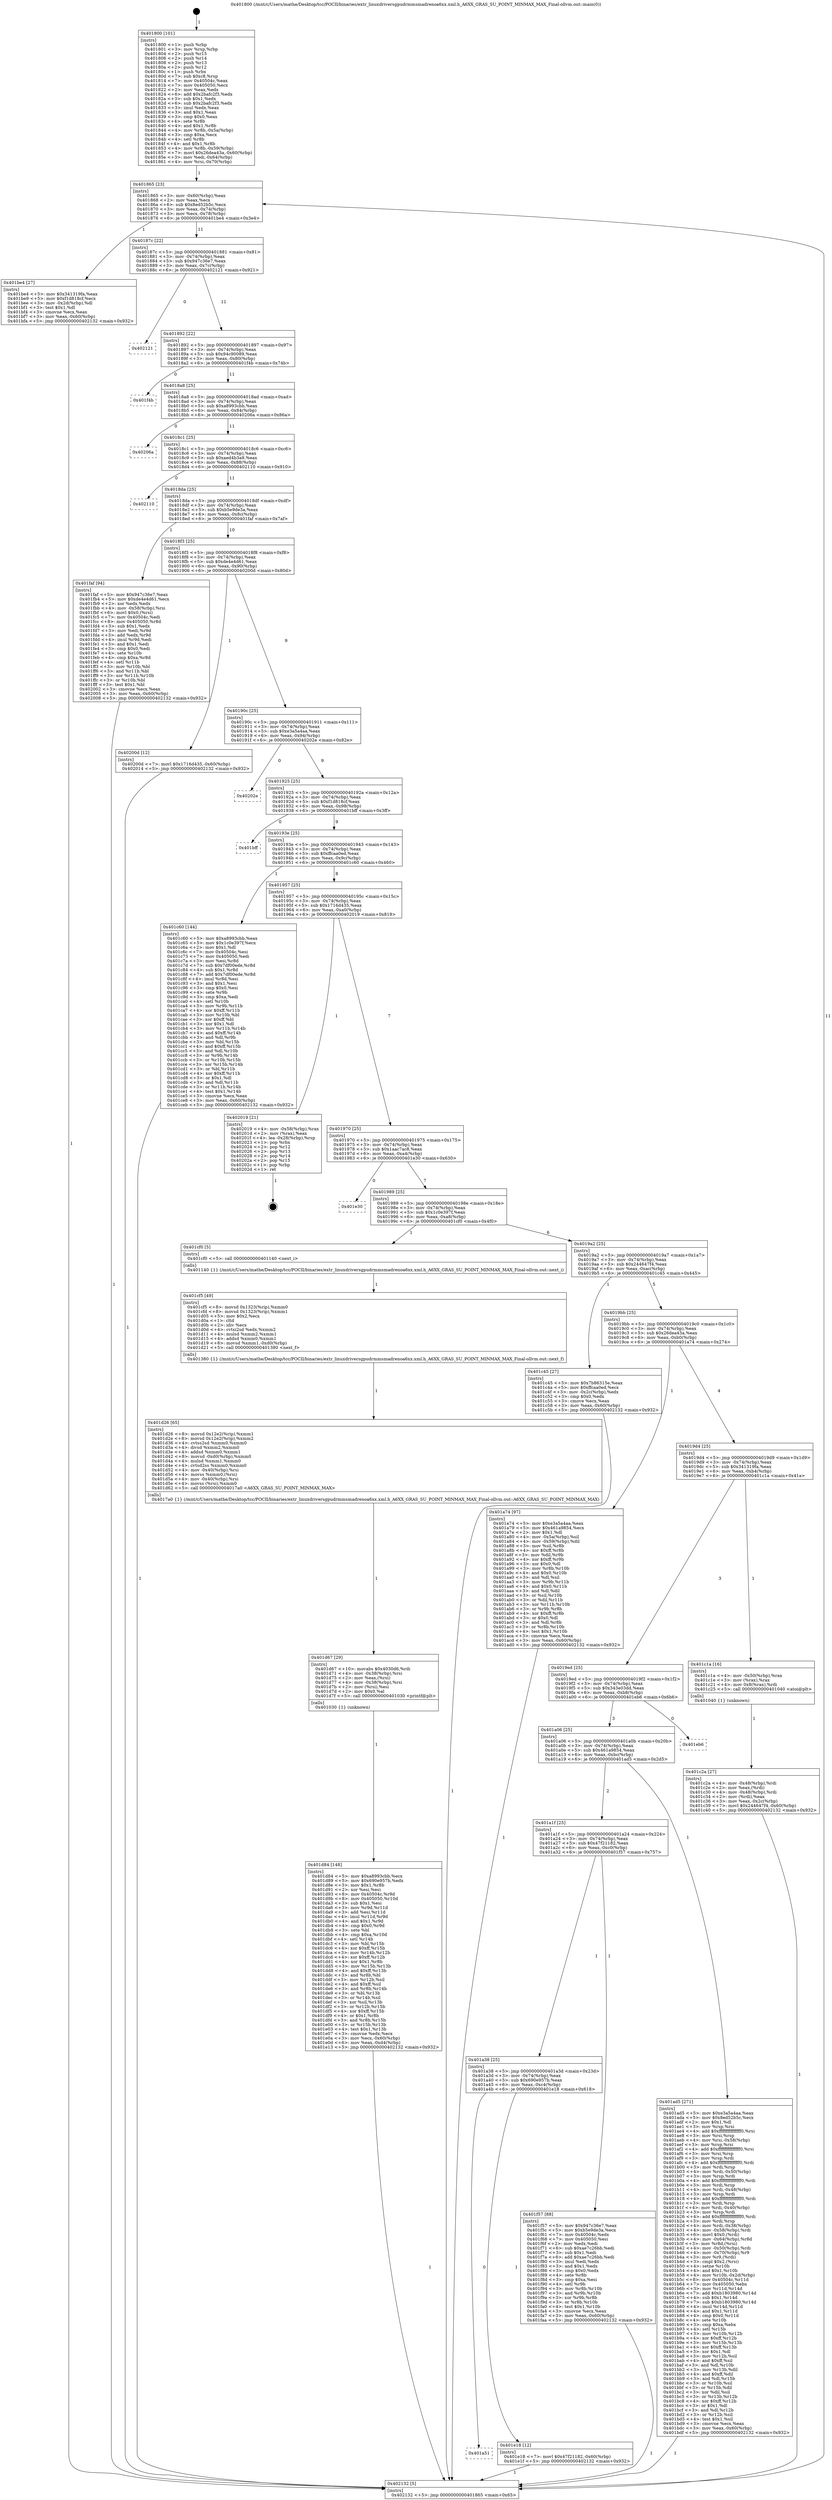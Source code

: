 digraph "0x401800" {
  label = "0x401800 (/mnt/c/Users/mathe/Desktop/tcc/POCII/binaries/extr_linuxdriversgpudrmmsmadrenoa6xx.xml.h_A6XX_GRAS_SU_POINT_MINMAX_MAX_Final-ollvm.out::main(0))"
  labelloc = "t"
  node[shape=record]

  Entry [label="",width=0.3,height=0.3,shape=circle,fillcolor=black,style=filled]
  "0x401865" [label="{
     0x401865 [23]\l
     | [instrs]\l
     &nbsp;&nbsp;0x401865 \<+3\>: mov -0x60(%rbp),%eax\l
     &nbsp;&nbsp;0x401868 \<+2\>: mov %eax,%ecx\l
     &nbsp;&nbsp;0x40186a \<+6\>: sub $0x8ed52b5c,%ecx\l
     &nbsp;&nbsp;0x401870 \<+3\>: mov %eax,-0x74(%rbp)\l
     &nbsp;&nbsp;0x401873 \<+3\>: mov %ecx,-0x78(%rbp)\l
     &nbsp;&nbsp;0x401876 \<+6\>: je 0000000000401be4 \<main+0x3e4\>\l
  }"]
  "0x401be4" [label="{
     0x401be4 [27]\l
     | [instrs]\l
     &nbsp;&nbsp;0x401be4 \<+5\>: mov $0x341319fa,%eax\l
     &nbsp;&nbsp;0x401be9 \<+5\>: mov $0xf1d818cf,%ecx\l
     &nbsp;&nbsp;0x401bee \<+3\>: mov -0x2d(%rbp),%dl\l
     &nbsp;&nbsp;0x401bf1 \<+3\>: test $0x1,%dl\l
     &nbsp;&nbsp;0x401bf4 \<+3\>: cmovne %ecx,%eax\l
     &nbsp;&nbsp;0x401bf7 \<+3\>: mov %eax,-0x60(%rbp)\l
     &nbsp;&nbsp;0x401bfa \<+5\>: jmp 0000000000402132 \<main+0x932\>\l
  }"]
  "0x40187c" [label="{
     0x40187c [22]\l
     | [instrs]\l
     &nbsp;&nbsp;0x40187c \<+5\>: jmp 0000000000401881 \<main+0x81\>\l
     &nbsp;&nbsp;0x401881 \<+3\>: mov -0x74(%rbp),%eax\l
     &nbsp;&nbsp;0x401884 \<+5\>: sub $0x947c36e7,%eax\l
     &nbsp;&nbsp;0x401889 \<+3\>: mov %eax,-0x7c(%rbp)\l
     &nbsp;&nbsp;0x40188c \<+6\>: je 0000000000402121 \<main+0x921\>\l
  }"]
  Exit [label="",width=0.3,height=0.3,shape=circle,fillcolor=black,style=filled,peripheries=2]
  "0x402121" [label="{
     0x402121\l
  }", style=dashed]
  "0x401892" [label="{
     0x401892 [22]\l
     | [instrs]\l
     &nbsp;&nbsp;0x401892 \<+5\>: jmp 0000000000401897 \<main+0x97\>\l
     &nbsp;&nbsp;0x401897 \<+3\>: mov -0x74(%rbp),%eax\l
     &nbsp;&nbsp;0x40189a \<+5\>: sub $0x94c90089,%eax\l
     &nbsp;&nbsp;0x40189f \<+3\>: mov %eax,-0x80(%rbp)\l
     &nbsp;&nbsp;0x4018a2 \<+6\>: je 0000000000401f4b \<main+0x74b\>\l
  }"]
  "0x401a51" [label="{
     0x401a51\l
  }", style=dashed]
  "0x401f4b" [label="{
     0x401f4b\l
  }", style=dashed]
  "0x4018a8" [label="{
     0x4018a8 [25]\l
     | [instrs]\l
     &nbsp;&nbsp;0x4018a8 \<+5\>: jmp 00000000004018ad \<main+0xad\>\l
     &nbsp;&nbsp;0x4018ad \<+3\>: mov -0x74(%rbp),%eax\l
     &nbsp;&nbsp;0x4018b0 \<+5\>: sub $0xa8993cbb,%eax\l
     &nbsp;&nbsp;0x4018b5 \<+6\>: mov %eax,-0x84(%rbp)\l
     &nbsp;&nbsp;0x4018bb \<+6\>: je 000000000040206a \<main+0x86a\>\l
  }"]
  "0x401e18" [label="{
     0x401e18 [12]\l
     | [instrs]\l
     &nbsp;&nbsp;0x401e18 \<+7\>: movl $0x47f21182,-0x60(%rbp)\l
     &nbsp;&nbsp;0x401e1f \<+5\>: jmp 0000000000402132 \<main+0x932\>\l
  }"]
  "0x40206a" [label="{
     0x40206a\l
  }", style=dashed]
  "0x4018c1" [label="{
     0x4018c1 [25]\l
     | [instrs]\l
     &nbsp;&nbsp;0x4018c1 \<+5\>: jmp 00000000004018c6 \<main+0xc6\>\l
     &nbsp;&nbsp;0x4018c6 \<+3\>: mov -0x74(%rbp),%eax\l
     &nbsp;&nbsp;0x4018c9 \<+5\>: sub $0xaed4b3a9,%eax\l
     &nbsp;&nbsp;0x4018ce \<+6\>: mov %eax,-0x88(%rbp)\l
     &nbsp;&nbsp;0x4018d4 \<+6\>: je 0000000000402110 \<main+0x910\>\l
  }"]
  "0x401a38" [label="{
     0x401a38 [25]\l
     | [instrs]\l
     &nbsp;&nbsp;0x401a38 \<+5\>: jmp 0000000000401a3d \<main+0x23d\>\l
     &nbsp;&nbsp;0x401a3d \<+3\>: mov -0x74(%rbp),%eax\l
     &nbsp;&nbsp;0x401a40 \<+5\>: sub $0x690e957b,%eax\l
     &nbsp;&nbsp;0x401a45 \<+6\>: mov %eax,-0xc4(%rbp)\l
     &nbsp;&nbsp;0x401a4b \<+6\>: je 0000000000401e18 \<main+0x618\>\l
  }"]
  "0x402110" [label="{
     0x402110\l
  }", style=dashed]
  "0x4018da" [label="{
     0x4018da [25]\l
     | [instrs]\l
     &nbsp;&nbsp;0x4018da \<+5\>: jmp 00000000004018df \<main+0xdf\>\l
     &nbsp;&nbsp;0x4018df \<+3\>: mov -0x74(%rbp),%eax\l
     &nbsp;&nbsp;0x4018e2 \<+5\>: sub $0xb5e9de3a,%eax\l
     &nbsp;&nbsp;0x4018e7 \<+6\>: mov %eax,-0x8c(%rbp)\l
     &nbsp;&nbsp;0x4018ed \<+6\>: je 0000000000401faf \<main+0x7af\>\l
  }"]
  "0x401f57" [label="{
     0x401f57 [88]\l
     | [instrs]\l
     &nbsp;&nbsp;0x401f57 \<+5\>: mov $0x947c36e7,%eax\l
     &nbsp;&nbsp;0x401f5c \<+5\>: mov $0xb5e9de3a,%ecx\l
     &nbsp;&nbsp;0x401f61 \<+7\>: mov 0x40504c,%edx\l
     &nbsp;&nbsp;0x401f68 \<+7\>: mov 0x405050,%esi\l
     &nbsp;&nbsp;0x401f6f \<+2\>: mov %edx,%edi\l
     &nbsp;&nbsp;0x401f71 \<+6\>: sub $0xae7c26bb,%edi\l
     &nbsp;&nbsp;0x401f77 \<+3\>: sub $0x1,%edi\l
     &nbsp;&nbsp;0x401f7a \<+6\>: add $0xae7c26bb,%edi\l
     &nbsp;&nbsp;0x401f80 \<+3\>: imul %edi,%edx\l
     &nbsp;&nbsp;0x401f83 \<+3\>: and $0x1,%edx\l
     &nbsp;&nbsp;0x401f86 \<+3\>: cmp $0x0,%edx\l
     &nbsp;&nbsp;0x401f89 \<+4\>: sete %r8b\l
     &nbsp;&nbsp;0x401f8d \<+3\>: cmp $0xa,%esi\l
     &nbsp;&nbsp;0x401f90 \<+4\>: setl %r9b\l
     &nbsp;&nbsp;0x401f94 \<+3\>: mov %r8b,%r10b\l
     &nbsp;&nbsp;0x401f97 \<+3\>: and %r9b,%r10b\l
     &nbsp;&nbsp;0x401f9a \<+3\>: xor %r9b,%r8b\l
     &nbsp;&nbsp;0x401f9d \<+3\>: or %r8b,%r10b\l
     &nbsp;&nbsp;0x401fa0 \<+4\>: test $0x1,%r10b\l
     &nbsp;&nbsp;0x401fa4 \<+3\>: cmovne %ecx,%eax\l
     &nbsp;&nbsp;0x401fa7 \<+3\>: mov %eax,-0x60(%rbp)\l
     &nbsp;&nbsp;0x401faa \<+5\>: jmp 0000000000402132 \<main+0x932\>\l
  }"]
  "0x401faf" [label="{
     0x401faf [94]\l
     | [instrs]\l
     &nbsp;&nbsp;0x401faf \<+5\>: mov $0x947c36e7,%eax\l
     &nbsp;&nbsp;0x401fb4 \<+5\>: mov $0xde4e4d61,%ecx\l
     &nbsp;&nbsp;0x401fb9 \<+2\>: xor %edx,%edx\l
     &nbsp;&nbsp;0x401fbb \<+4\>: mov -0x58(%rbp),%rsi\l
     &nbsp;&nbsp;0x401fbf \<+6\>: movl $0x0,(%rsi)\l
     &nbsp;&nbsp;0x401fc5 \<+7\>: mov 0x40504c,%edi\l
     &nbsp;&nbsp;0x401fcc \<+8\>: mov 0x405050,%r8d\l
     &nbsp;&nbsp;0x401fd4 \<+3\>: sub $0x1,%edx\l
     &nbsp;&nbsp;0x401fd7 \<+3\>: mov %edi,%r9d\l
     &nbsp;&nbsp;0x401fda \<+3\>: add %edx,%r9d\l
     &nbsp;&nbsp;0x401fdd \<+4\>: imul %r9d,%edi\l
     &nbsp;&nbsp;0x401fe1 \<+3\>: and $0x1,%edi\l
     &nbsp;&nbsp;0x401fe4 \<+3\>: cmp $0x0,%edi\l
     &nbsp;&nbsp;0x401fe7 \<+4\>: sete %r10b\l
     &nbsp;&nbsp;0x401feb \<+4\>: cmp $0xa,%r8d\l
     &nbsp;&nbsp;0x401fef \<+4\>: setl %r11b\l
     &nbsp;&nbsp;0x401ff3 \<+3\>: mov %r10b,%bl\l
     &nbsp;&nbsp;0x401ff6 \<+3\>: and %r11b,%bl\l
     &nbsp;&nbsp;0x401ff9 \<+3\>: xor %r11b,%r10b\l
     &nbsp;&nbsp;0x401ffc \<+3\>: or %r10b,%bl\l
     &nbsp;&nbsp;0x401fff \<+3\>: test $0x1,%bl\l
     &nbsp;&nbsp;0x402002 \<+3\>: cmovne %ecx,%eax\l
     &nbsp;&nbsp;0x402005 \<+3\>: mov %eax,-0x60(%rbp)\l
     &nbsp;&nbsp;0x402008 \<+5\>: jmp 0000000000402132 \<main+0x932\>\l
  }"]
  "0x4018f3" [label="{
     0x4018f3 [25]\l
     | [instrs]\l
     &nbsp;&nbsp;0x4018f3 \<+5\>: jmp 00000000004018f8 \<main+0xf8\>\l
     &nbsp;&nbsp;0x4018f8 \<+3\>: mov -0x74(%rbp),%eax\l
     &nbsp;&nbsp;0x4018fb \<+5\>: sub $0xde4e4d61,%eax\l
     &nbsp;&nbsp;0x401900 \<+6\>: mov %eax,-0x90(%rbp)\l
     &nbsp;&nbsp;0x401906 \<+6\>: je 000000000040200d \<main+0x80d\>\l
  }"]
  "0x401d84" [label="{
     0x401d84 [148]\l
     | [instrs]\l
     &nbsp;&nbsp;0x401d84 \<+5\>: mov $0xa8993cbb,%ecx\l
     &nbsp;&nbsp;0x401d89 \<+5\>: mov $0x690e957b,%edx\l
     &nbsp;&nbsp;0x401d8e \<+3\>: mov $0x1,%r8b\l
     &nbsp;&nbsp;0x401d91 \<+2\>: xor %esi,%esi\l
     &nbsp;&nbsp;0x401d93 \<+8\>: mov 0x40504c,%r9d\l
     &nbsp;&nbsp;0x401d9b \<+8\>: mov 0x405050,%r10d\l
     &nbsp;&nbsp;0x401da3 \<+3\>: sub $0x1,%esi\l
     &nbsp;&nbsp;0x401da6 \<+3\>: mov %r9d,%r11d\l
     &nbsp;&nbsp;0x401da9 \<+3\>: add %esi,%r11d\l
     &nbsp;&nbsp;0x401dac \<+4\>: imul %r11d,%r9d\l
     &nbsp;&nbsp;0x401db0 \<+4\>: and $0x1,%r9d\l
     &nbsp;&nbsp;0x401db4 \<+4\>: cmp $0x0,%r9d\l
     &nbsp;&nbsp;0x401db8 \<+3\>: sete %bl\l
     &nbsp;&nbsp;0x401dbb \<+4\>: cmp $0xa,%r10d\l
     &nbsp;&nbsp;0x401dbf \<+4\>: setl %r14b\l
     &nbsp;&nbsp;0x401dc3 \<+3\>: mov %bl,%r15b\l
     &nbsp;&nbsp;0x401dc6 \<+4\>: xor $0xff,%r15b\l
     &nbsp;&nbsp;0x401dca \<+3\>: mov %r14b,%r12b\l
     &nbsp;&nbsp;0x401dcd \<+4\>: xor $0xff,%r12b\l
     &nbsp;&nbsp;0x401dd1 \<+4\>: xor $0x1,%r8b\l
     &nbsp;&nbsp;0x401dd5 \<+3\>: mov %r15b,%r13b\l
     &nbsp;&nbsp;0x401dd8 \<+4\>: and $0xff,%r13b\l
     &nbsp;&nbsp;0x401ddc \<+3\>: and %r8b,%bl\l
     &nbsp;&nbsp;0x401ddf \<+3\>: mov %r12b,%sil\l
     &nbsp;&nbsp;0x401de2 \<+4\>: and $0xff,%sil\l
     &nbsp;&nbsp;0x401de6 \<+3\>: and %r8b,%r14b\l
     &nbsp;&nbsp;0x401de9 \<+3\>: or %bl,%r13b\l
     &nbsp;&nbsp;0x401dec \<+3\>: or %r14b,%sil\l
     &nbsp;&nbsp;0x401def \<+3\>: xor %sil,%r13b\l
     &nbsp;&nbsp;0x401df2 \<+3\>: or %r12b,%r15b\l
     &nbsp;&nbsp;0x401df5 \<+4\>: xor $0xff,%r15b\l
     &nbsp;&nbsp;0x401df9 \<+4\>: or $0x1,%r8b\l
     &nbsp;&nbsp;0x401dfd \<+3\>: and %r8b,%r15b\l
     &nbsp;&nbsp;0x401e00 \<+3\>: or %r15b,%r13b\l
     &nbsp;&nbsp;0x401e03 \<+4\>: test $0x1,%r13b\l
     &nbsp;&nbsp;0x401e07 \<+3\>: cmovne %edx,%ecx\l
     &nbsp;&nbsp;0x401e0a \<+3\>: mov %ecx,-0x60(%rbp)\l
     &nbsp;&nbsp;0x401e0d \<+6\>: mov %eax,-0xd4(%rbp)\l
     &nbsp;&nbsp;0x401e13 \<+5\>: jmp 0000000000402132 \<main+0x932\>\l
  }"]
  "0x40200d" [label="{
     0x40200d [12]\l
     | [instrs]\l
     &nbsp;&nbsp;0x40200d \<+7\>: movl $0x1716d435,-0x60(%rbp)\l
     &nbsp;&nbsp;0x402014 \<+5\>: jmp 0000000000402132 \<main+0x932\>\l
  }"]
  "0x40190c" [label="{
     0x40190c [25]\l
     | [instrs]\l
     &nbsp;&nbsp;0x40190c \<+5\>: jmp 0000000000401911 \<main+0x111\>\l
     &nbsp;&nbsp;0x401911 \<+3\>: mov -0x74(%rbp),%eax\l
     &nbsp;&nbsp;0x401914 \<+5\>: sub $0xe3a5a4aa,%eax\l
     &nbsp;&nbsp;0x401919 \<+6\>: mov %eax,-0x94(%rbp)\l
     &nbsp;&nbsp;0x40191f \<+6\>: je 000000000040202e \<main+0x82e\>\l
  }"]
  "0x401d67" [label="{
     0x401d67 [29]\l
     | [instrs]\l
     &nbsp;&nbsp;0x401d67 \<+10\>: movabs $0x4030d6,%rdi\l
     &nbsp;&nbsp;0x401d71 \<+4\>: mov -0x38(%rbp),%rsi\l
     &nbsp;&nbsp;0x401d75 \<+2\>: mov %eax,(%rsi)\l
     &nbsp;&nbsp;0x401d77 \<+4\>: mov -0x38(%rbp),%rsi\l
     &nbsp;&nbsp;0x401d7b \<+2\>: mov (%rsi),%esi\l
     &nbsp;&nbsp;0x401d7d \<+2\>: mov $0x0,%al\l
     &nbsp;&nbsp;0x401d7f \<+5\>: call 0000000000401030 \<printf@plt\>\l
     | [calls]\l
     &nbsp;&nbsp;0x401030 \{1\} (unknown)\l
  }"]
  "0x40202e" [label="{
     0x40202e\l
  }", style=dashed]
  "0x401925" [label="{
     0x401925 [25]\l
     | [instrs]\l
     &nbsp;&nbsp;0x401925 \<+5\>: jmp 000000000040192a \<main+0x12a\>\l
     &nbsp;&nbsp;0x40192a \<+3\>: mov -0x74(%rbp),%eax\l
     &nbsp;&nbsp;0x40192d \<+5\>: sub $0xf1d818cf,%eax\l
     &nbsp;&nbsp;0x401932 \<+6\>: mov %eax,-0x98(%rbp)\l
     &nbsp;&nbsp;0x401938 \<+6\>: je 0000000000401bff \<main+0x3ff\>\l
  }"]
  "0x401d26" [label="{
     0x401d26 [65]\l
     | [instrs]\l
     &nbsp;&nbsp;0x401d26 \<+8\>: movsd 0x12e2(%rip),%xmm1\l
     &nbsp;&nbsp;0x401d2e \<+8\>: movsd 0x12e2(%rip),%xmm2\l
     &nbsp;&nbsp;0x401d36 \<+4\>: cvtss2sd %xmm0,%xmm0\l
     &nbsp;&nbsp;0x401d3a \<+4\>: divsd %xmm2,%xmm0\l
     &nbsp;&nbsp;0x401d3e \<+4\>: addsd %xmm0,%xmm1\l
     &nbsp;&nbsp;0x401d42 \<+8\>: movsd -0xd0(%rbp),%xmm0\l
     &nbsp;&nbsp;0x401d4a \<+4\>: mulsd %xmm1,%xmm0\l
     &nbsp;&nbsp;0x401d4e \<+4\>: cvtsd2ss %xmm0,%xmm0\l
     &nbsp;&nbsp;0x401d52 \<+4\>: mov -0x40(%rbp),%rsi\l
     &nbsp;&nbsp;0x401d56 \<+4\>: movss %xmm0,(%rsi)\l
     &nbsp;&nbsp;0x401d5a \<+4\>: mov -0x40(%rbp),%rsi\l
     &nbsp;&nbsp;0x401d5e \<+4\>: movss (%rsi),%xmm0\l
     &nbsp;&nbsp;0x401d62 \<+5\>: call 00000000004017a0 \<A6XX_GRAS_SU_POINT_MINMAX_MAX\>\l
     | [calls]\l
     &nbsp;&nbsp;0x4017a0 \{1\} (/mnt/c/Users/mathe/Desktop/tcc/POCII/binaries/extr_linuxdriversgpudrmmsmadrenoa6xx.xml.h_A6XX_GRAS_SU_POINT_MINMAX_MAX_Final-ollvm.out::A6XX_GRAS_SU_POINT_MINMAX_MAX)\l
  }"]
  "0x401bff" [label="{
     0x401bff\l
  }", style=dashed]
  "0x40193e" [label="{
     0x40193e [25]\l
     | [instrs]\l
     &nbsp;&nbsp;0x40193e \<+5\>: jmp 0000000000401943 \<main+0x143\>\l
     &nbsp;&nbsp;0x401943 \<+3\>: mov -0x74(%rbp),%eax\l
     &nbsp;&nbsp;0x401946 \<+5\>: sub $0xffcaa0ed,%eax\l
     &nbsp;&nbsp;0x40194b \<+6\>: mov %eax,-0x9c(%rbp)\l
     &nbsp;&nbsp;0x401951 \<+6\>: je 0000000000401c60 \<main+0x460\>\l
  }"]
  "0x401cf5" [label="{
     0x401cf5 [49]\l
     | [instrs]\l
     &nbsp;&nbsp;0x401cf5 \<+8\>: movsd 0x1323(%rip),%xmm0\l
     &nbsp;&nbsp;0x401cfd \<+8\>: movsd 0x1323(%rip),%xmm1\l
     &nbsp;&nbsp;0x401d05 \<+5\>: mov $0x2,%ecx\l
     &nbsp;&nbsp;0x401d0a \<+1\>: cltd\l
     &nbsp;&nbsp;0x401d0b \<+2\>: idiv %ecx\l
     &nbsp;&nbsp;0x401d0d \<+4\>: cvtsi2sd %edx,%xmm2\l
     &nbsp;&nbsp;0x401d11 \<+4\>: mulsd %xmm2,%xmm1\l
     &nbsp;&nbsp;0x401d15 \<+4\>: addsd %xmm0,%xmm1\l
     &nbsp;&nbsp;0x401d19 \<+8\>: movsd %xmm1,-0xd0(%rbp)\l
     &nbsp;&nbsp;0x401d21 \<+5\>: call 0000000000401380 \<next_f\>\l
     | [calls]\l
     &nbsp;&nbsp;0x401380 \{1\} (/mnt/c/Users/mathe/Desktop/tcc/POCII/binaries/extr_linuxdriversgpudrmmsmadrenoa6xx.xml.h_A6XX_GRAS_SU_POINT_MINMAX_MAX_Final-ollvm.out::next_f)\l
  }"]
  "0x401c60" [label="{
     0x401c60 [144]\l
     | [instrs]\l
     &nbsp;&nbsp;0x401c60 \<+5\>: mov $0xa8993cbb,%eax\l
     &nbsp;&nbsp;0x401c65 \<+5\>: mov $0x1c0e397f,%ecx\l
     &nbsp;&nbsp;0x401c6a \<+2\>: mov $0x1,%dl\l
     &nbsp;&nbsp;0x401c6c \<+7\>: mov 0x40504c,%esi\l
     &nbsp;&nbsp;0x401c73 \<+7\>: mov 0x405050,%edi\l
     &nbsp;&nbsp;0x401c7a \<+3\>: mov %esi,%r8d\l
     &nbsp;&nbsp;0x401c7d \<+7\>: sub $0x7df00ede,%r8d\l
     &nbsp;&nbsp;0x401c84 \<+4\>: sub $0x1,%r8d\l
     &nbsp;&nbsp;0x401c88 \<+7\>: add $0x7df00ede,%r8d\l
     &nbsp;&nbsp;0x401c8f \<+4\>: imul %r8d,%esi\l
     &nbsp;&nbsp;0x401c93 \<+3\>: and $0x1,%esi\l
     &nbsp;&nbsp;0x401c96 \<+3\>: cmp $0x0,%esi\l
     &nbsp;&nbsp;0x401c99 \<+4\>: sete %r9b\l
     &nbsp;&nbsp;0x401c9d \<+3\>: cmp $0xa,%edi\l
     &nbsp;&nbsp;0x401ca0 \<+4\>: setl %r10b\l
     &nbsp;&nbsp;0x401ca4 \<+3\>: mov %r9b,%r11b\l
     &nbsp;&nbsp;0x401ca7 \<+4\>: xor $0xff,%r11b\l
     &nbsp;&nbsp;0x401cab \<+3\>: mov %r10b,%bl\l
     &nbsp;&nbsp;0x401cae \<+3\>: xor $0xff,%bl\l
     &nbsp;&nbsp;0x401cb1 \<+3\>: xor $0x1,%dl\l
     &nbsp;&nbsp;0x401cb4 \<+3\>: mov %r11b,%r14b\l
     &nbsp;&nbsp;0x401cb7 \<+4\>: and $0xff,%r14b\l
     &nbsp;&nbsp;0x401cbb \<+3\>: and %dl,%r9b\l
     &nbsp;&nbsp;0x401cbe \<+3\>: mov %bl,%r15b\l
     &nbsp;&nbsp;0x401cc1 \<+4\>: and $0xff,%r15b\l
     &nbsp;&nbsp;0x401cc5 \<+3\>: and %dl,%r10b\l
     &nbsp;&nbsp;0x401cc8 \<+3\>: or %r9b,%r14b\l
     &nbsp;&nbsp;0x401ccb \<+3\>: or %r10b,%r15b\l
     &nbsp;&nbsp;0x401cce \<+3\>: xor %r15b,%r14b\l
     &nbsp;&nbsp;0x401cd1 \<+3\>: or %bl,%r11b\l
     &nbsp;&nbsp;0x401cd4 \<+4\>: xor $0xff,%r11b\l
     &nbsp;&nbsp;0x401cd8 \<+3\>: or $0x1,%dl\l
     &nbsp;&nbsp;0x401cdb \<+3\>: and %dl,%r11b\l
     &nbsp;&nbsp;0x401cde \<+3\>: or %r11b,%r14b\l
     &nbsp;&nbsp;0x401ce1 \<+4\>: test $0x1,%r14b\l
     &nbsp;&nbsp;0x401ce5 \<+3\>: cmovne %ecx,%eax\l
     &nbsp;&nbsp;0x401ce8 \<+3\>: mov %eax,-0x60(%rbp)\l
     &nbsp;&nbsp;0x401ceb \<+5\>: jmp 0000000000402132 \<main+0x932\>\l
  }"]
  "0x401957" [label="{
     0x401957 [25]\l
     | [instrs]\l
     &nbsp;&nbsp;0x401957 \<+5\>: jmp 000000000040195c \<main+0x15c\>\l
     &nbsp;&nbsp;0x40195c \<+3\>: mov -0x74(%rbp),%eax\l
     &nbsp;&nbsp;0x40195f \<+5\>: sub $0x1716d435,%eax\l
     &nbsp;&nbsp;0x401964 \<+6\>: mov %eax,-0xa0(%rbp)\l
     &nbsp;&nbsp;0x40196a \<+6\>: je 0000000000402019 \<main+0x819\>\l
  }"]
  "0x401c2a" [label="{
     0x401c2a [27]\l
     | [instrs]\l
     &nbsp;&nbsp;0x401c2a \<+4\>: mov -0x48(%rbp),%rdi\l
     &nbsp;&nbsp;0x401c2e \<+2\>: mov %eax,(%rdi)\l
     &nbsp;&nbsp;0x401c30 \<+4\>: mov -0x48(%rbp),%rdi\l
     &nbsp;&nbsp;0x401c34 \<+2\>: mov (%rdi),%eax\l
     &nbsp;&nbsp;0x401c36 \<+3\>: mov %eax,-0x2c(%rbp)\l
     &nbsp;&nbsp;0x401c39 \<+7\>: movl $0x244647f4,-0x60(%rbp)\l
     &nbsp;&nbsp;0x401c40 \<+5\>: jmp 0000000000402132 \<main+0x932\>\l
  }"]
  "0x402019" [label="{
     0x402019 [21]\l
     | [instrs]\l
     &nbsp;&nbsp;0x402019 \<+4\>: mov -0x58(%rbp),%rax\l
     &nbsp;&nbsp;0x40201d \<+2\>: mov (%rax),%eax\l
     &nbsp;&nbsp;0x40201f \<+4\>: lea -0x28(%rbp),%rsp\l
     &nbsp;&nbsp;0x402023 \<+1\>: pop %rbx\l
     &nbsp;&nbsp;0x402024 \<+2\>: pop %r12\l
     &nbsp;&nbsp;0x402026 \<+2\>: pop %r13\l
     &nbsp;&nbsp;0x402028 \<+2\>: pop %r14\l
     &nbsp;&nbsp;0x40202a \<+2\>: pop %r15\l
     &nbsp;&nbsp;0x40202c \<+1\>: pop %rbp\l
     &nbsp;&nbsp;0x40202d \<+1\>: ret\l
  }"]
  "0x401970" [label="{
     0x401970 [25]\l
     | [instrs]\l
     &nbsp;&nbsp;0x401970 \<+5\>: jmp 0000000000401975 \<main+0x175\>\l
     &nbsp;&nbsp;0x401975 \<+3\>: mov -0x74(%rbp),%eax\l
     &nbsp;&nbsp;0x401978 \<+5\>: sub $0x1aac7ac8,%eax\l
     &nbsp;&nbsp;0x40197d \<+6\>: mov %eax,-0xa4(%rbp)\l
     &nbsp;&nbsp;0x401983 \<+6\>: je 0000000000401e30 \<main+0x630\>\l
  }"]
  "0x401a1f" [label="{
     0x401a1f [25]\l
     | [instrs]\l
     &nbsp;&nbsp;0x401a1f \<+5\>: jmp 0000000000401a24 \<main+0x224\>\l
     &nbsp;&nbsp;0x401a24 \<+3\>: mov -0x74(%rbp),%eax\l
     &nbsp;&nbsp;0x401a27 \<+5\>: sub $0x47f21182,%eax\l
     &nbsp;&nbsp;0x401a2c \<+6\>: mov %eax,-0xc0(%rbp)\l
     &nbsp;&nbsp;0x401a32 \<+6\>: je 0000000000401f57 \<main+0x757\>\l
  }"]
  "0x401e30" [label="{
     0x401e30\l
  }", style=dashed]
  "0x401989" [label="{
     0x401989 [25]\l
     | [instrs]\l
     &nbsp;&nbsp;0x401989 \<+5\>: jmp 000000000040198e \<main+0x18e\>\l
     &nbsp;&nbsp;0x40198e \<+3\>: mov -0x74(%rbp),%eax\l
     &nbsp;&nbsp;0x401991 \<+5\>: sub $0x1c0e397f,%eax\l
     &nbsp;&nbsp;0x401996 \<+6\>: mov %eax,-0xa8(%rbp)\l
     &nbsp;&nbsp;0x40199c \<+6\>: je 0000000000401cf0 \<main+0x4f0\>\l
  }"]
  "0x401ad5" [label="{
     0x401ad5 [271]\l
     | [instrs]\l
     &nbsp;&nbsp;0x401ad5 \<+5\>: mov $0xe3a5a4aa,%eax\l
     &nbsp;&nbsp;0x401ada \<+5\>: mov $0x8ed52b5c,%ecx\l
     &nbsp;&nbsp;0x401adf \<+2\>: mov $0x1,%dl\l
     &nbsp;&nbsp;0x401ae1 \<+3\>: mov %rsp,%rsi\l
     &nbsp;&nbsp;0x401ae4 \<+4\>: add $0xfffffffffffffff0,%rsi\l
     &nbsp;&nbsp;0x401ae8 \<+3\>: mov %rsi,%rsp\l
     &nbsp;&nbsp;0x401aeb \<+4\>: mov %rsi,-0x58(%rbp)\l
     &nbsp;&nbsp;0x401aef \<+3\>: mov %rsp,%rsi\l
     &nbsp;&nbsp;0x401af2 \<+4\>: add $0xfffffffffffffff0,%rsi\l
     &nbsp;&nbsp;0x401af6 \<+3\>: mov %rsi,%rsp\l
     &nbsp;&nbsp;0x401af9 \<+3\>: mov %rsp,%rdi\l
     &nbsp;&nbsp;0x401afc \<+4\>: add $0xfffffffffffffff0,%rdi\l
     &nbsp;&nbsp;0x401b00 \<+3\>: mov %rdi,%rsp\l
     &nbsp;&nbsp;0x401b03 \<+4\>: mov %rdi,-0x50(%rbp)\l
     &nbsp;&nbsp;0x401b07 \<+3\>: mov %rsp,%rdi\l
     &nbsp;&nbsp;0x401b0a \<+4\>: add $0xfffffffffffffff0,%rdi\l
     &nbsp;&nbsp;0x401b0e \<+3\>: mov %rdi,%rsp\l
     &nbsp;&nbsp;0x401b11 \<+4\>: mov %rdi,-0x48(%rbp)\l
     &nbsp;&nbsp;0x401b15 \<+3\>: mov %rsp,%rdi\l
     &nbsp;&nbsp;0x401b18 \<+4\>: add $0xfffffffffffffff0,%rdi\l
     &nbsp;&nbsp;0x401b1c \<+3\>: mov %rdi,%rsp\l
     &nbsp;&nbsp;0x401b1f \<+4\>: mov %rdi,-0x40(%rbp)\l
     &nbsp;&nbsp;0x401b23 \<+3\>: mov %rsp,%rdi\l
     &nbsp;&nbsp;0x401b26 \<+4\>: add $0xfffffffffffffff0,%rdi\l
     &nbsp;&nbsp;0x401b2a \<+3\>: mov %rdi,%rsp\l
     &nbsp;&nbsp;0x401b2d \<+4\>: mov %rdi,-0x38(%rbp)\l
     &nbsp;&nbsp;0x401b31 \<+4\>: mov -0x58(%rbp),%rdi\l
     &nbsp;&nbsp;0x401b35 \<+6\>: movl $0x0,(%rdi)\l
     &nbsp;&nbsp;0x401b3b \<+4\>: mov -0x64(%rbp),%r8d\l
     &nbsp;&nbsp;0x401b3f \<+3\>: mov %r8d,(%rsi)\l
     &nbsp;&nbsp;0x401b42 \<+4\>: mov -0x50(%rbp),%rdi\l
     &nbsp;&nbsp;0x401b46 \<+4\>: mov -0x70(%rbp),%r9\l
     &nbsp;&nbsp;0x401b4a \<+3\>: mov %r9,(%rdi)\l
     &nbsp;&nbsp;0x401b4d \<+3\>: cmpl $0x2,(%rsi)\l
     &nbsp;&nbsp;0x401b50 \<+4\>: setne %r10b\l
     &nbsp;&nbsp;0x401b54 \<+4\>: and $0x1,%r10b\l
     &nbsp;&nbsp;0x401b58 \<+4\>: mov %r10b,-0x2d(%rbp)\l
     &nbsp;&nbsp;0x401b5c \<+8\>: mov 0x40504c,%r11d\l
     &nbsp;&nbsp;0x401b64 \<+7\>: mov 0x405050,%ebx\l
     &nbsp;&nbsp;0x401b6b \<+3\>: mov %r11d,%r14d\l
     &nbsp;&nbsp;0x401b6e \<+7\>: add $0xb1803980,%r14d\l
     &nbsp;&nbsp;0x401b75 \<+4\>: sub $0x1,%r14d\l
     &nbsp;&nbsp;0x401b79 \<+7\>: sub $0xb1803980,%r14d\l
     &nbsp;&nbsp;0x401b80 \<+4\>: imul %r14d,%r11d\l
     &nbsp;&nbsp;0x401b84 \<+4\>: and $0x1,%r11d\l
     &nbsp;&nbsp;0x401b88 \<+4\>: cmp $0x0,%r11d\l
     &nbsp;&nbsp;0x401b8c \<+4\>: sete %r10b\l
     &nbsp;&nbsp;0x401b90 \<+3\>: cmp $0xa,%ebx\l
     &nbsp;&nbsp;0x401b93 \<+4\>: setl %r15b\l
     &nbsp;&nbsp;0x401b97 \<+3\>: mov %r10b,%r12b\l
     &nbsp;&nbsp;0x401b9a \<+4\>: xor $0xff,%r12b\l
     &nbsp;&nbsp;0x401b9e \<+3\>: mov %r15b,%r13b\l
     &nbsp;&nbsp;0x401ba1 \<+4\>: xor $0xff,%r13b\l
     &nbsp;&nbsp;0x401ba5 \<+3\>: xor $0x1,%dl\l
     &nbsp;&nbsp;0x401ba8 \<+3\>: mov %r12b,%sil\l
     &nbsp;&nbsp;0x401bab \<+4\>: and $0xff,%sil\l
     &nbsp;&nbsp;0x401baf \<+3\>: and %dl,%r10b\l
     &nbsp;&nbsp;0x401bb2 \<+3\>: mov %r13b,%dil\l
     &nbsp;&nbsp;0x401bb5 \<+4\>: and $0xff,%dil\l
     &nbsp;&nbsp;0x401bb9 \<+3\>: and %dl,%r15b\l
     &nbsp;&nbsp;0x401bbc \<+3\>: or %r10b,%sil\l
     &nbsp;&nbsp;0x401bbf \<+3\>: or %r15b,%dil\l
     &nbsp;&nbsp;0x401bc2 \<+3\>: xor %dil,%sil\l
     &nbsp;&nbsp;0x401bc5 \<+3\>: or %r13b,%r12b\l
     &nbsp;&nbsp;0x401bc8 \<+4\>: xor $0xff,%r12b\l
     &nbsp;&nbsp;0x401bcc \<+3\>: or $0x1,%dl\l
     &nbsp;&nbsp;0x401bcf \<+3\>: and %dl,%r12b\l
     &nbsp;&nbsp;0x401bd2 \<+3\>: or %r12b,%sil\l
     &nbsp;&nbsp;0x401bd5 \<+4\>: test $0x1,%sil\l
     &nbsp;&nbsp;0x401bd9 \<+3\>: cmovne %ecx,%eax\l
     &nbsp;&nbsp;0x401bdc \<+3\>: mov %eax,-0x60(%rbp)\l
     &nbsp;&nbsp;0x401bdf \<+5\>: jmp 0000000000402132 \<main+0x932\>\l
  }"]
  "0x401cf0" [label="{
     0x401cf0 [5]\l
     | [instrs]\l
     &nbsp;&nbsp;0x401cf0 \<+5\>: call 0000000000401140 \<next_i\>\l
     | [calls]\l
     &nbsp;&nbsp;0x401140 \{1\} (/mnt/c/Users/mathe/Desktop/tcc/POCII/binaries/extr_linuxdriversgpudrmmsmadrenoa6xx.xml.h_A6XX_GRAS_SU_POINT_MINMAX_MAX_Final-ollvm.out::next_i)\l
  }"]
  "0x4019a2" [label="{
     0x4019a2 [25]\l
     | [instrs]\l
     &nbsp;&nbsp;0x4019a2 \<+5\>: jmp 00000000004019a7 \<main+0x1a7\>\l
     &nbsp;&nbsp;0x4019a7 \<+3\>: mov -0x74(%rbp),%eax\l
     &nbsp;&nbsp;0x4019aa \<+5\>: sub $0x244647f4,%eax\l
     &nbsp;&nbsp;0x4019af \<+6\>: mov %eax,-0xac(%rbp)\l
     &nbsp;&nbsp;0x4019b5 \<+6\>: je 0000000000401c45 \<main+0x445\>\l
  }"]
  "0x401a06" [label="{
     0x401a06 [25]\l
     | [instrs]\l
     &nbsp;&nbsp;0x401a06 \<+5\>: jmp 0000000000401a0b \<main+0x20b\>\l
     &nbsp;&nbsp;0x401a0b \<+3\>: mov -0x74(%rbp),%eax\l
     &nbsp;&nbsp;0x401a0e \<+5\>: sub $0x461a9854,%eax\l
     &nbsp;&nbsp;0x401a13 \<+6\>: mov %eax,-0xbc(%rbp)\l
     &nbsp;&nbsp;0x401a19 \<+6\>: je 0000000000401ad5 \<main+0x2d5\>\l
  }"]
  "0x401c45" [label="{
     0x401c45 [27]\l
     | [instrs]\l
     &nbsp;&nbsp;0x401c45 \<+5\>: mov $0x7b86315e,%eax\l
     &nbsp;&nbsp;0x401c4a \<+5\>: mov $0xffcaa0ed,%ecx\l
     &nbsp;&nbsp;0x401c4f \<+3\>: mov -0x2c(%rbp),%edx\l
     &nbsp;&nbsp;0x401c52 \<+3\>: cmp $0x0,%edx\l
     &nbsp;&nbsp;0x401c55 \<+3\>: cmove %ecx,%eax\l
     &nbsp;&nbsp;0x401c58 \<+3\>: mov %eax,-0x60(%rbp)\l
     &nbsp;&nbsp;0x401c5b \<+5\>: jmp 0000000000402132 \<main+0x932\>\l
  }"]
  "0x4019bb" [label="{
     0x4019bb [25]\l
     | [instrs]\l
     &nbsp;&nbsp;0x4019bb \<+5\>: jmp 00000000004019c0 \<main+0x1c0\>\l
     &nbsp;&nbsp;0x4019c0 \<+3\>: mov -0x74(%rbp),%eax\l
     &nbsp;&nbsp;0x4019c3 \<+5\>: sub $0x26dea43a,%eax\l
     &nbsp;&nbsp;0x4019c8 \<+6\>: mov %eax,-0xb0(%rbp)\l
     &nbsp;&nbsp;0x4019ce \<+6\>: je 0000000000401a74 \<main+0x274\>\l
  }"]
  "0x401eb6" [label="{
     0x401eb6\l
  }", style=dashed]
  "0x401a74" [label="{
     0x401a74 [97]\l
     | [instrs]\l
     &nbsp;&nbsp;0x401a74 \<+5\>: mov $0xe3a5a4aa,%eax\l
     &nbsp;&nbsp;0x401a79 \<+5\>: mov $0x461a9854,%ecx\l
     &nbsp;&nbsp;0x401a7e \<+2\>: mov $0x1,%dl\l
     &nbsp;&nbsp;0x401a80 \<+4\>: mov -0x5a(%rbp),%sil\l
     &nbsp;&nbsp;0x401a84 \<+4\>: mov -0x59(%rbp),%dil\l
     &nbsp;&nbsp;0x401a88 \<+3\>: mov %sil,%r8b\l
     &nbsp;&nbsp;0x401a8b \<+4\>: xor $0xff,%r8b\l
     &nbsp;&nbsp;0x401a8f \<+3\>: mov %dil,%r9b\l
     &nbsp;&nbsp;0x401a92 \<+4\>: xor $0xff,%r9b\l
     &nbsp;&nbsp;0x401a96 \<+3\>: xor $0x0,%dl\l
     &nbsp;&nbsp;0x401a99 \<+3\>: mov %r8b,%r10b\l
     &nbsp;&nbsp;0x401a9c \<+4\>: and $0x0,%r10b\l
     &nbsp;&nbsp;0x401aa0 \<+3\>: and %dl,%sil\l
     &nbsp;&nbsp;0x401aa3 \<+3\>: mov %r9b,%r11b\l
     &nbsp;&nbsp;0x401aa6 \<+4\>: and $0x0,%r11b\l
     &nbsp;&nbsp;0x401aaa \<+3\>: and %dl,%dil\l
     &nbsp;&nbsp;0x401aad \<+3\>: or %sil,%r10b\l
     &nbsp;&nbsp;0x401ab0 \<+3\>: or %dil,%r11b\l
     &nbsp;&nbsp;0x401ab3 \<+3\>: xor %r11b,%r10b\l
     &nbsp;&nbsp;0x401ab6 \<+3\>: or %r9b,%r8b\l
     &nbsp;&nbsp;0x401ab9 \<+4\>: xor $0xff,%r8b\l
     &nbsp;&nbsp;0x401abd \<+3\>: or $0x0,%dl\l
     &nbsp;&nbsp;0x401ac0 \<+3\>: and %dl,%r8b\l
     &nbsp;&nbsp;0x401ac3 \<+3\>: or %r8b,%r10b\l
     &nbsp;&nbsp;0x401ac6 \<+4\>: test $0x1,%r10b\l
     &nbsp;&nbsp;0x401aca \<+3\>: cmovne %ecx,%eax\l
     &nbsp;&nbsp;0x401acd \<+3\>: mov %eax,-0x60(%rbp)\l
     &nbsp;&nbsp;0x401ad0 \<+5\>: jmp 0000000000402132 \<main+0x932\>\l
  }"]
  "0x4019d4" [label="{
     0x4019d4 [25]\l
     | [instrs]\l
     &nbsp;&nbsp;0x4019d4 \<+5\>: jmp 00000000004019d9 \<main+0x1d9\>\l
     &nbsp;&nbsp;0x4019d9 \<+3\>: mov -0x74(%rbp),%eax\l
     &nbsp;&nbsp;0x4019dc \<+5\>: sub $0x341319fa,%eax\l
     &nbsp;&nbsp;0x4019e1 \<+6\>: mov %eax,-0xb4(%rbp)\l
     &nbsp;&nbsp;0x4019e7 \<+6\>: je 0000000000401c1a \<main+0x41a\>\l
  }"]
  "0x402132" [label="{
     0x402132 [5]\l
     | [instrs]\l
     &nbsp;&nbsp;0x402132 \<+5\>: jmp 0000000000401865 \<main+0x65\>\l
  }"]
  "0x401800" [label="{
     0x401800 [101]\l
     | [instrs]\l
     &nbsp;&nbsp;0x401800 \<+1\>: push %rbp\l
     &nbsp;&nbsp;0x401801 \<+3\>: mov %rsp,%rbp\l
     &nbsp;&nbsp;0x401804 \<+2\>: push %r15\l
     &nbsp;&nbsp;0x401806 \<+2\>: push %r14\l
     &nbsp;&nbsp;0x401808 \<+2\>: push %r13\l
     &nbsp;&nbsp;0x40180a \<+2\>: push %r12\l
     &nbsp;&nbsp;0x40180c \<+1\>: push %rbx\l
     &nbsp;&nbsp;0x40180d \<+7\>: sub $0xc8,%rsp\l
     &nbsp;&nbsp;0x401814 \<+7\>: mov 0x40504c,%eax\l
     &nbsp;&nbsp;0x40181b \<+7\>: mov 0x405050,%ecx\l
     &nbsp;&nbsp;0x401822 \<+2\>: mov %eax,%edx\l
     &nbsp;&nbsp;0x401824 \<+6\>: add $0x2bafc2f3,%edx\l
     &nbsp;&nbsp;0x40182a \<+3\>: sub $0x1,%edx\l
     &nbsp;&nbsp;0x40182d \<+6\>: sub $0x2bafc2f3,%edx\l
     &nbsp;&nbsp;0x401833 \<+3\>: imul %edx,%eax\l
     &nbsp;&nbsp;0x401836 \<+3\>: and $0x1,%eax\l
     &nbsp;&nbsp;0x401839 \<+3\>: cmp $0x0,%eax\l
     &nbsp;&nbsp;0x40183c \<+4\>: sete %r8b\l
     &nbsp;&nbsp;0x401840 \<+4\>: and $0x1,%r8b\l
     &nbsp;&nbsp;0x401844 \<+4\>: mov %r8b,-0x5a(%rbp)\l
     &nbsp;&nbsp;0x401848 \<+3\>: cmp $0xa,%ecx\l
     &nbsp;&nbsp;0x40184b \<+4\>: setl %r8b\l
     &nbsp;&nbsp;0x40184f \<+4\>: and $0x1,%r8b\l
     &nbsp;&nbsp;0x401853 \<+4\>: mov %r8b,-0x59(%rbp)\l
     &nbsp;&nbsp;0x401857 \<+7\>: movl $0x26dea43a,-0x60(%rbp)\l
     &nbsp;&nbsp;0x40185e \<+3\>: mov %edi,-0x64(%rbp)\l
     &nbsp;&nbsp;0x401861 \<+4\>: mov %rsi,-0x70(%rbp)\l
  }"]
  "0x4019ed" [label="{
     0x4019ed [25]\l
     | [instrs]\l
     &nbsp;&nbsp;0x4019ed \<+5\>: jmp 00000000004019f2 \<main+0x1f2\>\l
     &nbsp;&nbsp;0x4019f2 \<+3\>: mov -0x74(%rbp),%eax\l
     &nbsp;&nbsp;0x4019f5 \<+5\>: sub $0x343e03dd,%eax\l
     &nbsp;&nbsp;0x4019fa \<+6\>: mov %eax,-0xb8(%rbp)\l
     &nbsp;&nbsp;0x401a00 \<+6\>: je 0000000000401eb6 \<main+0x6b6\>\l
  }"]
  "0x401c1a" [label="{
     0x401c1a [16]\l
     | [instrs]\l
     &nbsp;&nbsp;0x401c1a \<+4\>: mov -0x50(%rbp),%rax\l
     &nbsp;&nbsp;0x401c1e \<+3\>: mov (%rax),%rax\l
     &nbsp;&nbsp;0x401c21 \<+4\>: mov 0x8(%rax),%rdi\l
     &nbsp;&nbsp;0x401c25 \<+5\>: call 0000000000401040 \<atoi@plt\>\l
     | [calls]\l
     &nbsp;&nbsp;0x401040 \{1\} (unknown)\l
  }"]
  Entry -> "0x401800" [label=" 1"]
  "0x401865" -> "0x401be4" [label=" 1"]
  "0x401865" -> "0x40187c" [label=" 11"]
  "0x402019" -> Exit [label=" 1"]
  "0x40187c" -> "0x402121" [label=" 0"]
  "0x40187c" -> "0x401892" [label=" 11"]
  "0x40200d" -> "0x402132" [label=" 1"]
  "0x401892" -> "0x401f4b" [label=" 0"]
  "0x401892" -> "0x4018a8" [label=" 11"]
  "0x401faf" -> "0x402132" [label=" 1"]
  "0x4018a8" -> "0x40206a" [label=" 0"]
  "0x4018a8" -> "0x4018c1" [label=" 11"]
  "0x401f57" -> "0x402132" [label=" 1"]
  "0x4018c1" -> "0x402110" [label=" 0"]
  "0x4018c1" -> "0x4018da" [label=" 11"]
  "0x401a38" -> "0x401a51" [label=" 0"]
  "0x4018da" -> "0x401faf" [label=" 1"]
  "0x4018da" -> "0x4018f3" [label=" 10"]
  "0x401a38" -> "0x401e18" [label=" 1"]
  "0x4018f3" -> "0x40200d" [label=" 1"]
  "0x4018f3" -> "0x40190c" [label=" 9"]
  "0x401a1f" -> "0x401a38" [label=" 1"]
  "0x40190c" -> "0x40202e" [label=" 0"]
  "0x40190c" -> "0x401925" [label=" 9"]
  "0x401a1f" -> "0x401f57" [label=" 1"]
  "0x401925" -> "0x401bff" [label=" 0"]
  "0x401925" -> "0x40193e" [label=" 9"]
  "0x401e18" -> "0x402132" [label=" 1"]
  "0x40193e" -> "0x401c60" [label=" 1"]
  "0x40193e" -> "0x401957" [label=" 8"]
  "0x401d84" -> "0x402132" [label=" 1"]
  "0x401957" -> "0x402019" [label=" 1"]
  "0x401957" -> "0x401970" [label=" 7"]
  "0x401d67" -> "0x401d84" [label=" 1"]
  "0x401970" -> "0x401e30" [label=" 0"]
  "0x401970" -> "0x401989" [label=" 7"]
  "0x401cf5" -> "0x401d26" [label=" 1"]
  "0x401989" -> "0x401cf0" [label=" 1"]
  "0x401989" -> "0x4019a2" [label=" 6"]
  "0x401cf0" -> "0x401cf5" [label=" 1"]
  "0x4019a2" -> "0x401c45" [label=" 1"]
  "0x4019a2" -> "0x4019bb" [label=" 5"]
  "0x401c45" -> "0x402132" [label=" 1"]
  "0x4019bb" -> "0x401a74" [label=" 1"]
  "0x4019bb" -> "0x4019d4" [label=" 4"]
  "0x401a74" -> "0x402132" [label=" 1"]
  "0x401800" -> "0x401865" [label=" 1"]
  "0x402132" -> "0x401865" [label=" 11"]
  "0x401c2a" -> "0x402132" [label=" 1"]
  "0x4019d4" -> "0x401c1a" [label=" 1"]
  "0x4019d4" -> "0x4019ed" [label=" 3"]
  "0x401c1a" -> "0x401c2a" [label=" 1"]
  "0x4019ed" -> "0x401eb6" [label=" 0"]
  "0x4019ed" -> "0x401a06" [label=" 3"]
  "0x401c60" -> "0x402132" [label=" 1"]
  "0x401a06" -> "0x401ad5" [label=" 1"]
  "0x401a06" -> "0x401a1f" [label=" 2"]
  "0x401d26" -> "0x401d67" [label=" 1"]
  "0x401ad5" -> "0x402132" [label=" 1"]
  "0x401be4" -> "0x402132" [label=" 1"]
}

